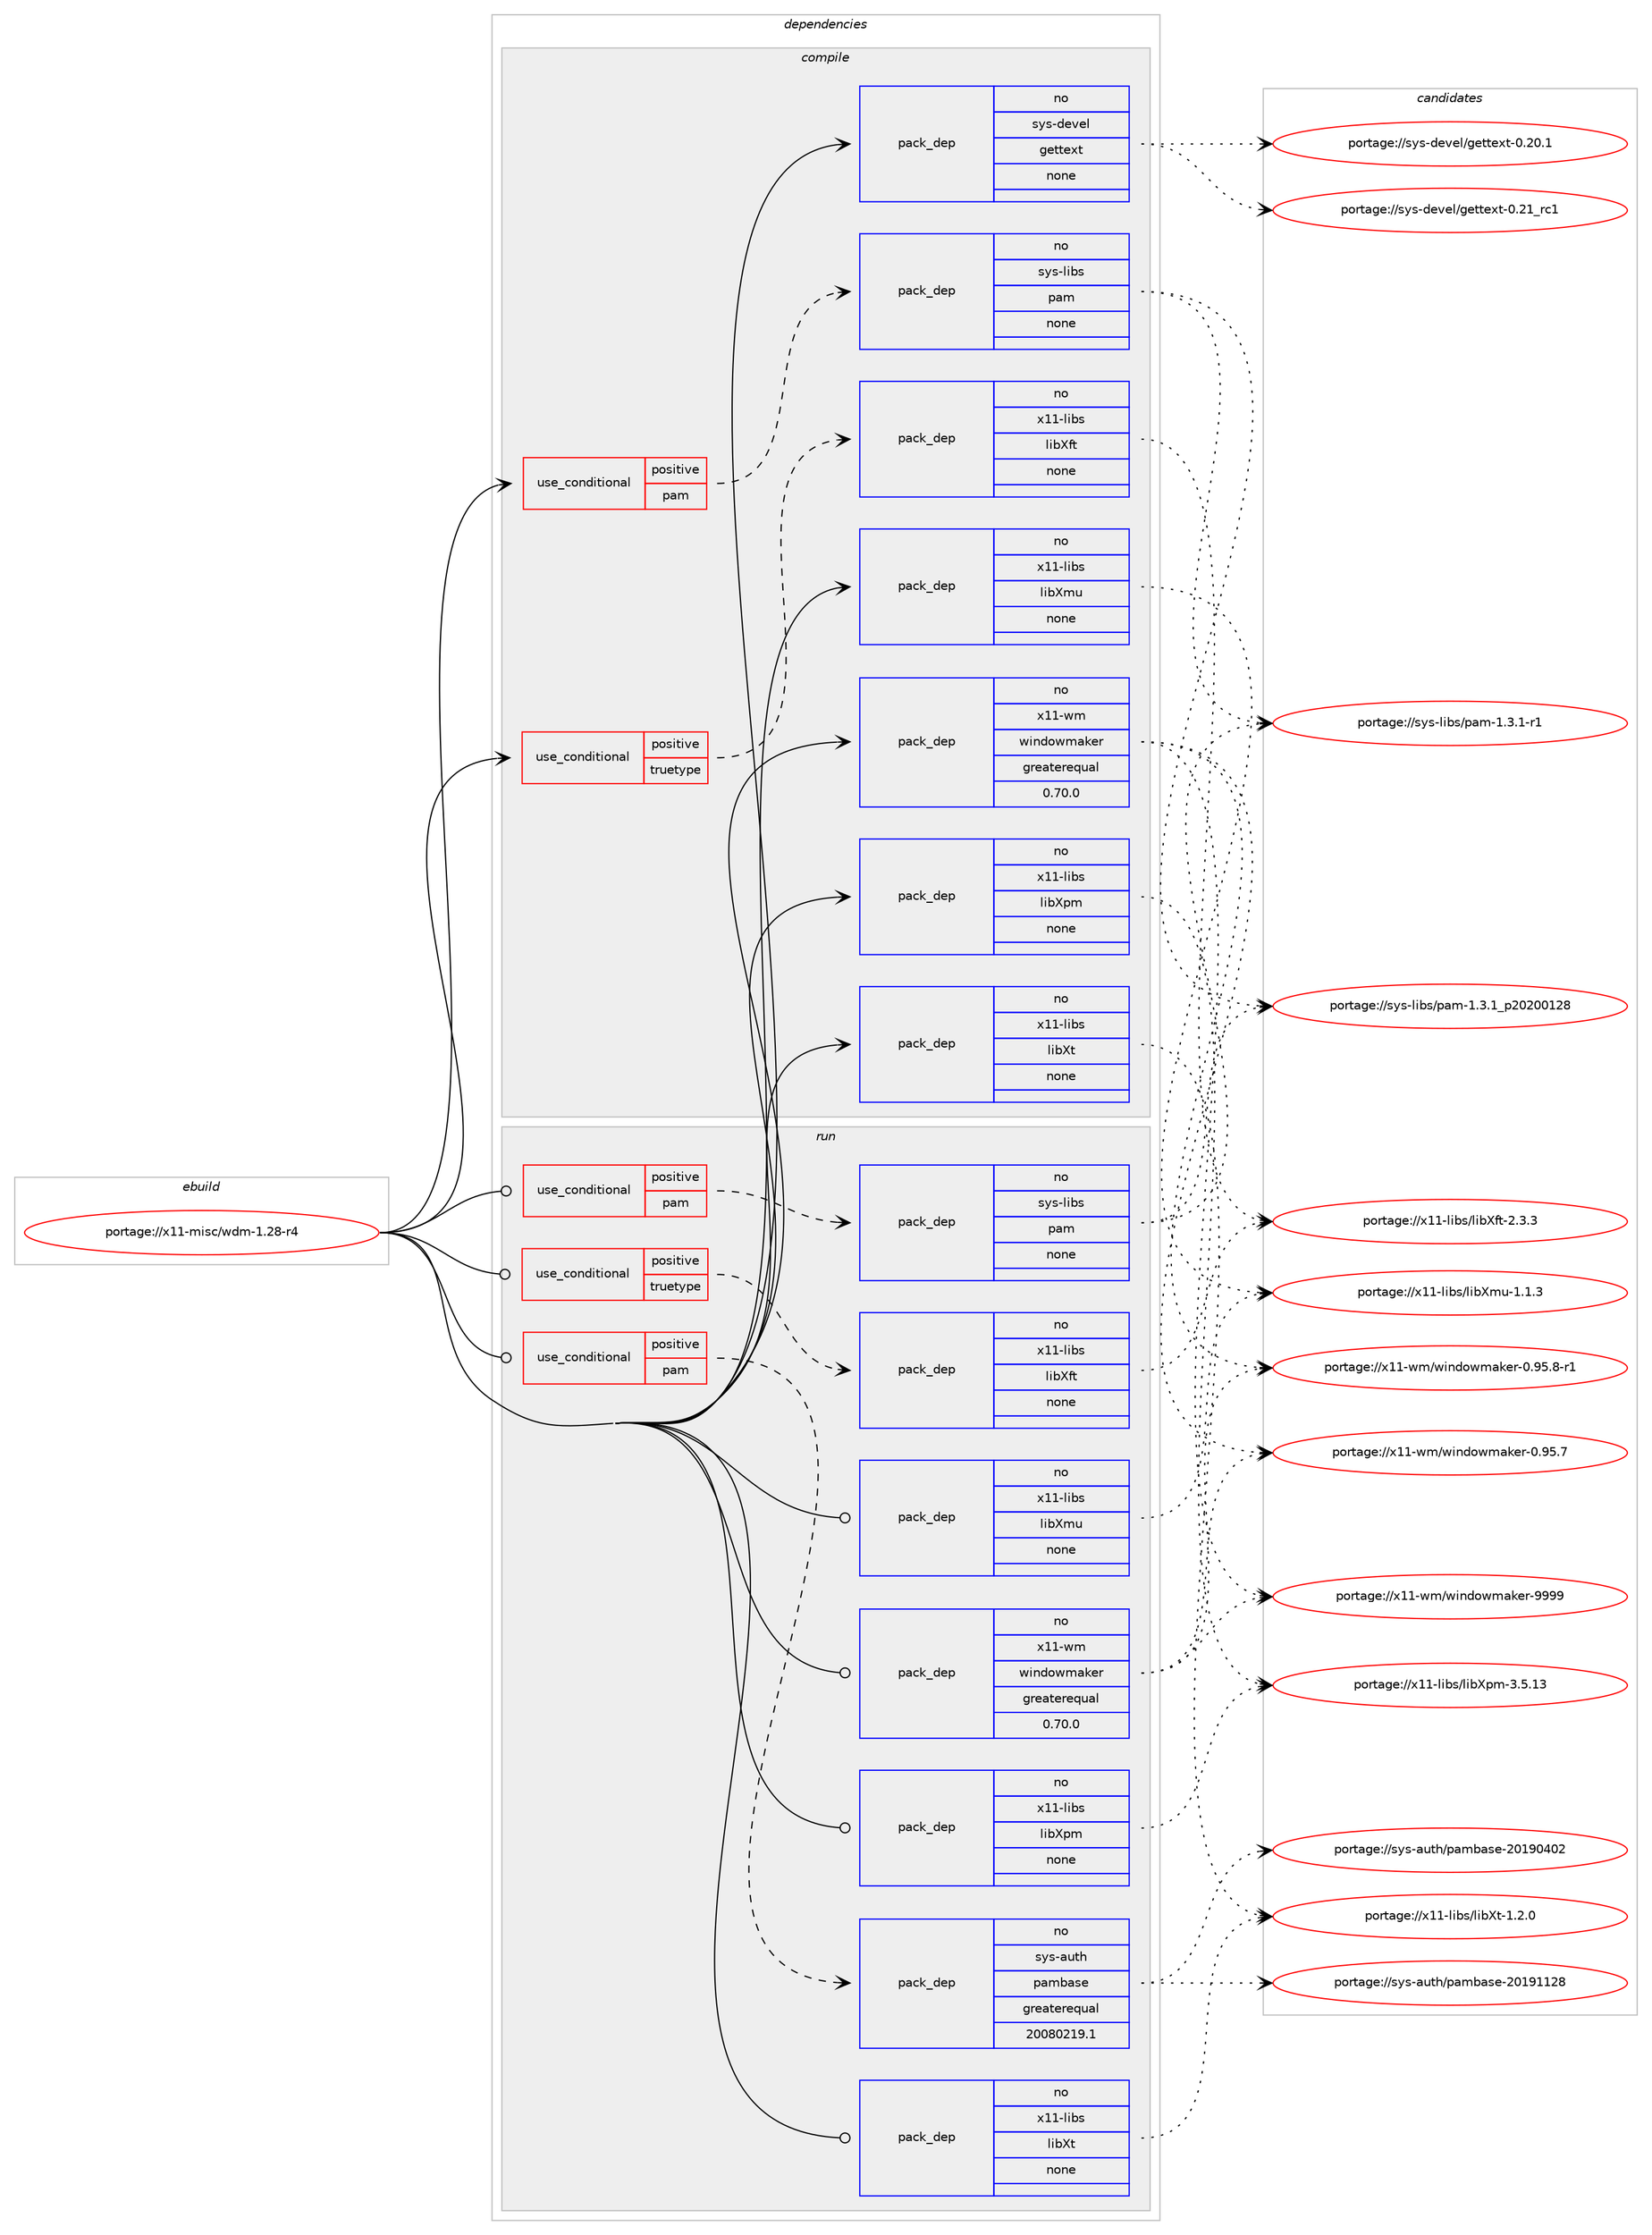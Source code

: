 digraph prolog {

# *************
# Graph options
# *************

newrank=true;
concentrate=true;
compound=true;
graph [rankdir=LR,fontname=Helvetica,fontsize=10,ranksep=1.5];#, ranksep=2.5, nodesep=0.2];
edge  [arrowhead=vee];
node  [fontname=Helvetica,fontsize=10];

# **********
# The ebuild
# **********

subgraph cluster_leftcol {
color=gray;
rank=same;
label=<<i>ebuild</i>>;
id [label="portage://x11-misc/wdm-1.28-r4", color=red, width=4, href="../x11-misc/wdm-1.28-r4.svg"];
}

# ****************
# The dependencies
# ****************

subgraph cluster_midcol {
color=gray;
label=<<i>dependencies</i>>;
subgraph cluster_compile {
fillcolor="#eeeeee";
style=filled;
label=<<i>compile</i>>;
subgraph cond1648 {
dependency11552 [label=<<TABLE BORDER="0" CELLBORDER="1" CELLSPACING="0" CELLPADDING="4"><TR><TD ROWSPAN="3" CELLPADDING="10">use_conditional</TD></TR><TR><TD>positive</TD></TR><TR><TD>pam</TD></TR></TABLE>>, shape=none, color=red];
subgraph pack9705 {
dependency11553 [label=<<TABLE BORDER="0" CELLBORDER="1" CELLSPACING="0" CELLPADDING="4" WIDTH="220"><TR><TD ROWSPAN="6" CELLPADDING="30">pack_dep</TD></TR><TR><TD WIDTH="110">no</TD></TR><TR><TD>sys-libs</TD></TR><TR><TD>pam</TD></TR><TR><TD>none</TD></TR><TR><TD></TD></TR></TABLE>>, shape=none, color=blue];
}
dependency11552:e -> dependency11553:w [weight=20,style="dashed",arrowhead="vee"];
}
id:e -> dependency11552:w [weight=20,style="solid",arrowhead="vee"];
subgraph cond1649 {
dependency11554 [label=<<TABLE BORDER="0" CELLBORDER="1" CELLSPACING="0" CELLPADDING="4"><TR><TD ROWSPAN="3" CELLPADDING="10">use_conditional</TD></TR><TR><TD>positive</TD></TR><TR><TD>truetype</TD></TR></TABLE>>, shape=none, color=red];
subgraph pack9706 {
dependency11555 [label=<<TABLE BORDER="0" CELLBORDER="1" CELLSPACING="0" CELLPADDING="4" WIDTH="220"><TR><TD ROWSPAN="6" CELLPADDING="30">pack_dep</TD></TR><TR><TD WIDTH="110">no</TD></TR><TR><TD>x11-libs</TD></TR><TR><TD>libXft</TD></TR><TR><TD>none</TD></TR><TR><TD></TD></TR></TABLE>>, shape=none, color=blue];
}
dependency11554:e -> dependency11555:w [weight=20,style="dashed",arrowhead="vee"];
}
id:e -> dependency11554:w [weight=20,style="solid",arrowhead="vee"];
subgraph pack9707 {
dependency11556 [label=<<TABLE BORDER="0" CELLBORDER="1" CELLSPACING="0" CELLPADDING="4" WIDTH="220"><TR><TD ROWSPAN="6" CELLPADDING="30">pack_dep</TD></TR><TR><TD WIDTH="110">no</TD></TR><TR><TD>sys-devel</TD></TR><TR><TD>gettext</TD></TR><TR><TD>none</TD></TR><TR><TD></TD></TR></TABLE>>, shape=none, color=blue];
}
id:e -> dependency11556:w [weight=20,style="solid",arrowhead="vee"];
subgraph pack9708 {
dependency11557 [label=<<TABLE BORDER="0" CELLBORDER="1" CELLSPACING="0" CELLPADDING="4" WIDTH="220"><TR><TD ROWSPAN="6" CELLPADDING="30">pack_dep</TD></TR><TR><TD WIDTH="110">no</TD></TR><TR><TD>x11-libs</TD></TR><TR><TD>libXmu</TD></TR><TR><TD>none</TD></TR><TR><TD></TD></TR></TABLE>>, shape=none, color=blue];
}
id:e -> dependency11557:w [weight=20,style="solid",arrowhead="vee"];
subgraph pack9709 {
dependency11558 [label=<<TABLE BORDER="0" CELLBORDER="1" CELLSPACING="0" CELLPADDING="4" WIDTH="220"><TR><TD ROWSPAN="6" CELLPADDING="30">pack_dep</TD></TR><TR><TD WIDTH="110">no</TD></TR><TR><TD>x11-libs</TD></TR><TR><TD>libXpm</TD></TR><TR><TD>none</TD></TR><TR><TD></TD></TR></TABLE>>, shape=none, color=blue];
}
id:e -> dependency11558:w [weight=20,style="solid",arrowhead="vee"];
subgraph pack9710 {
dependency11559 [label=<<TABLE BORDER="0" CELLBORDER="1" CELLSPACING="0" CELLPADDING="4" WIDTH="220"><TR><TD ROWSPAN="6" CELLPADDING="30">pack_dep</TD></TR><TR><TD WIDTH="110">no</TD></TR><TR><TD>x11-libs</TD></TR><TR><TD>libXt</TD></TR><TR><TD>none</TD></TR><TR><TD></TD></TR></TABLE>>, shape=none, color=blue];
}
id:e -> dependency11559:w [weight=20,style="solid",arrowhead="vee"];
subgraph pack9711 {
dependency11560 [label=<<TABLE BORDER="0" CELLBORDER="1" CELLSPACING="0" CELLPADDING="4" WIDTH="220"><TR><TD ROWSPAN="6" CELLPADDING="30">pack_dep</TD></TR><TR><TD WIDTH="110">no</TD></TR><TR><TD>x11-wm</TD></TR><TR><TD>windowmaker</TD></TR><TR><TD>greaterequal</TD></TR><TR><TD>0.70.0</TD></TR></TABLE>>, shape=none, color=blue];
}
id:e -> dependency11560:w [weight=20,style="solid",arrowhead="vee"];
}
subgraph cluster_compileandrun {
fillcolor="#eeeeee";
style=filled;
label=<<i>compile and run</i>>;
}
subgraph cluster_run {
fillcolor="#eeeeee";
style=filled;
label=<<i>run</i>>;
subgraph cond1650 {
dependency11561 [label=<<TABLE BORDER="0" CELLBORDER="1" CELLSPACING="0" CELLPADDING="4"><TR><TD ROWSPAN="3" CELLPADDING="10">use_conditional</TD></TR><TR><TD>positive</TD></TR><TR><TD>pam</TD></TR></TABLE>>, shape=none, color=red];
subgraph pack9712 {
dependency11562 [label=<<TABLE BORDER="0" CELLBORDER="1" CELLSPACING="0" CELLPADDING="4" WIDTH="220"><TR><TD ROWSPAN="6" CELLPADDING="30">pack_dep</TD></TR><TR><TD WIDTH="110">no</TD></TR><TR><TD>sys-auth</TD></TR><TR><TD>pambase</TD></TR><TR><TD>greaterequal</TD></TR><TR><TD>20080219.1</TD></TR></TABLE>>, shape=none, color=blue];
}
dependency11561:e -> dependency11562:w [weight=20,style="dashed",arrowhead="vee"];
}
id:e -> dependency11561:w [weight=20,style="solid",arrowhead="odot"];
subgraph cond1651 {
dependency11563 [label=<<TABLE BORDER="0" CELLBORDER="1" CELLSPACING="0" CELLPADDING="4"><TR><TD ROWSPAN="3" CELLPADDING="10">use_conditional</TD></TR><TR><TD>positive</TD></TR><TR><TD>pam</TD></TR></TABLE>>, shape=none, color=red];
subgraph pack9713 {
dependency11564 [label=<<TABLE BORDER="0" CELLBORDER="1" CELLSPACING="0" CELLPADDING="4" WIDTH="220"><TR><TD ROWSPAN="6" CELLPADDING="30">pack_dep</TD></TR><TR><TD WIDTH="110">no</TD></TR><TR><TD>sys-libs</TD></TR><TR><TD>pam</TD></TR><TR><TD>none</TD></TR><TR><TD></TD></TR></TABLE>>, shape=none, color=blue];
}
dependency11563:e -> dependency11564:w [weight=20,style="dashed",arrowhead="vee"];
}
id:e -> dependency11563:w [weight=20,style="solid",arrowhead="odot"];
subgraph cond1652 {
dependency11565 [label=<<TABLE BORDER="0" CELLBORDER="1" CELLSPACING="0" CELLPADDING="4"><TR><TD ROWSPAN="3" CELLPADDING="10">use_conditional</TD></TR><TR><TD>positive</TD></TR><TR><TD>truetype</TD></TR></TABLE>>, shape=none, color=red];
subgraph pack9714 {
dependency11566 [label=<<TABLE BORDER="0" CELLBORDER="1" CELLSPACING="0" CELLPADDING="4" WIDTH="220"><TR><TD ROWSPAN="6" CELLPADDING="30">pack_dep</TD></TR><TR><TD WIDTH="110">no</TD></TR><TR><TD>x11-libs</TD></TR><TR><TD>libXft</TD></TR><TR><TD>none</TD></TR><TR><TD></TD></TR></TABLE>>, shape=none, color=blue];
}
dependency11565:e -> dependency11566:w [weight=20,style="dashed",arrowhead="vee"];
}
id:e -> dependency11565:w [weight=20,style="solid",arrowhead="odot"];
subgraph pack9715 {
dependency11567 [label=<<TABLE BORDER="0" CELLBORDER="1" CELLSPACING="0" CELLPADDING="4" WIDTH="220"><TR><TD ROWSPAN="6" CELLPADDING="30">pack_dep</TD></TR><TR><TD WIDTH="110">no</TD></TR><TR><TD>x11-libs</TD></TR><TR><TD>libXmu</TD></TR><TR><TD>none</TD></TR><TR><TD></TD></TR></TABLE>>, shape=none, color=blue];
}
id:e -> dependency11567:w [weight=20,style="solid",arrowhead="odot"];
subgraph pack9716 {
dependency11568 [label=<<TABLE BORDER="0" CELLBORDER="1" CELLSPACING="0" CELLPADDING="4" WIDTH="220"><TR><TD ROWSPAN="6" CELLPADDING="30">pack_dep</TD></TR><TR><TD WIDTH="110">no</TD></TR><TR><TD>x11-libs</TD></TR><TR><TD>libXpm</TD></TR><TR><TD>none</TD></TR><TR><TD></TD></TR></TABLE>>, shape=none, color=blue];
}
id:e -> dependency11568:w [weight=20,style="solid",arrowhead="odot"];
subgraph pack9717 {
dependency11569 [label=<<TABLE BORDER="0" CELLBORDER="1" CELLSPACING="0" CELLPADDING="4" WIDTH="220"><TR><TD ROWSPAN="6" CELLPADDING="30">pack_dep</TD></TR><TR><TD WIDTH="110">no</TD></TR><TR><TD>x11-libs</TD></TR><TR><TD>libXt</TD></TR><TR><TD>none</TD></TR><TR><TD></TD></TR></TABLE>>, shape=none, color=blue];
}
id:e -> dependency11569:w [weight=20,style="solid",arrowhead="odot"];
subgraph pack9718 {
dependency11570 [label=<<TABLE BORDER="0" CELLBORDER="1" CELLSPACING="0" CELLPADDING="4" WIDTH="220"><TR><TD ROWSPAN="6" CELLPADDING="30">pack_dep</TD></TR><TR><TD WIDTH="110">no</TD></TR><TR><TD>x11-wm</TD></TR><TR><TD>windowmaker</TD></TR><TR><TD>greaterequal</TD></TR><TR><TD>0.70.0</TD></TR></TABLE>>, shape=none, color=blue];
}
id:e -> dependency11570:w [weight=20,style="solid",arrowhead="odot"];
}
}

# **************
# The candidates
# **************

subgraph cluster_choices {
rank=same;
color=gray;
label=<<i>candidates</i>>;

subgraph choice9705 {
color=black;
nodesep=1;
choice11512111545108105981154711297109454946514649951125048504848495056 [label="portage://sys-libs/pam-1.3.1_p20200128", color=red, width=4,href="../sys-libs/pam-1.3.1_p20200128.svg"];
choice115121115451081059811547112971094549465146494511449 [label="portage://sys-libs/pam-1.3.1-r1", color=red, width=4,href="../sys-libs/pam-1.3.1-r1.svg"];
dependency11553:e -> choice11512111545108105981154711297109454946514649951125048504848495056:w [style=dotted,weight="100"];
dependency11553:e -> choice115121115451081059811547112971094549465146494511449:w [style=dotted,weight="100"];
}
subgraph choice9706 {
color=black;
nodesep=1;
choice12049494510810598115471081059888102116455046514651 [label="portage://x11-libs/libXft-2.3.3", color=red, width=4,href="../x11-libs/libXft-2.3.3.svg"];
dependency11555:e -> choice12049494510810598115471081059888102116455046514651:w [style=dotted,weight="100"];
}
subgraph choice9707 {
color=black;
nodesep=1;
choice11512111545100101118101108471031011161161011201164548465049951149949 [label="portage://sys-devel/gettext-0.21_rc1", color=red, width=4,href="../sys-devel/gettext-0.21_rc1.svg"];
choice115121115451001011181011084710310111611610112011645484650484649 [label="portage://sys-devel/gettext-0.20.1", color=red, width=4,href="../sys-devel/gettext-0.20.1.svg"];
dependency11556:e -> choice11512111545100101118101108471031011161161011201164548465049951149949:w [style=dotted,weight="100"];
dependency11556:e -> choice115121115451001011181011084710310111611610112011645484650484649:w [style=dotted,weight="100"];
}
subgraph choice9708 {
color=black;
nodesep=1;
choice12049494510810598115471081059888109117454946494651 [label="portage://x11-libs/libXmu-1.1.3", color=red, width=4,href="../x11-libs/libXmu-1.1.3.svg"];
dependency11557:e -> choice12049494510810598115471081059888109117454946494651:w [style=dotted,weight="100"];
}
subgraph choice9709 {
color=black;
nodesep=1;
choice1204949451081059811547108105988811210945514653464951 [label="portage://x11-libs/libXpm-3.5.13", color=red, width=4,href="../x11-libs/libXpm-3.5.13.svg"];
dependency11558:e -> choice1204949451081059811547108105988811210945514653464951:w [style=dotted,weight="100"];
}
subgraph choice9710 {
color=black;
nodesep=1;
choice12049494510810598115471081059888116454946504648 [label="portage://x11-libs/libXt-1.2.0", color=red, width=4,href="../x11-libs/libXt-1.2.0.svg"];
dependency11559:e -> choice12049494510810598115471081059888116454946504648:w [style=dotted,weight="100"];
}
subgraph choice9711 {
color=black;
nodesep=1;
choice12049494511910947119105110100111119109971071011144557575757 [label="portage://x11-wm/windowmaker-9999", color=red, width=4,href="../x11-wm/windowmaker-9999.svg"];
choice1204949451191094711910511010011111910997107101114454846575346564511449 [label="portage://x11-wm/windowmaker-0.95.8-r1", color=red, width=4,href="../x11-wm/windowmaker-0.95.8-r1.svg"];
choice120494945119109471191051101001111191099710710111445484657534655 [label="portage://x11-wm/windowmaker-0.95.7", color=red, width=4,href="../x11-wm/windowmaker-0.95.7.svg"];
dependency11560:e -> choice12049494511910947119105110100111119109971071011144557575757:w [style=dotted,weight="100"];
dependency11560:e -> choice1204949451191094711910511010011111910997107101114454846575346564511449:w [style=dotted,weight="100"];
dependency11560:e -> choice120494945119109471191051101001111191099710710111445484657534655:w [style=dotted,weight="100"];
}
subgraph choice9712 {
color=black;
nodesep=1;
choice115121115459711711610447112971099897115101455048495749495056 [label="portage://sys-auth/pambase-20191128", color=red, width=4,href="../sys-auth/pambase-20191128.svg"];
choice115121115459711711610447112971099897115101455048495748524850 [label="portage://sys-auth/pambase-20190402", color=red, width=4,href="../sys-auth/pambase-20190402.svg"];
dependency11562:e -> choice115121115459711711610447112971099897115101455048495749495056:w [style=dotted,weight="100"];
dependency11562:e -> choice115121115459711711610447112971099897115101455048495748524850:w [style=dotted,weight="100"];
}
subgraph choice9713 {
color=black;
nodesep=1;
choice11512111545108105981154711297109454946514649951125048504848495056 [label="portage://sys-libs/pam-1.3.1_p20200128", color=red, width=4,href="../sys-libs/pam-1.3.1_p20200128.svg"];
choice115121115451081059811547112971094549465146494511449 [label="portage://sys-libs/pam-1.3.1-r1", color=red, width=4,href="../sys-libs/pam-1.3.1-r1.svg"];
dependency11564:e -> choice11512111545108105981154711297109454946514649951125048504848495056:w [style=dotted,weight="100"];
dependency11564:e -> choice115121115451081059811547112971094549465146494511449:w [style=dotted,weight="100"];
}
subgraph choice9714 {
color=black;
nodesep=1;
choice12049494510810598115471081059888102116455046514651 [label="portage://x11-libs/libXft-2.3.3", color=red, width=4,href="../x11-libs/libXft-2.3.3.svg"];
dependency11566:e -> choice12049494510810598115471081059888102116455046514651:w [style=dotted,weight="100"];
}
subgraph choice9715 {
color=black;
nodesep=1;
choice12049494510810598115471081059888109117454946494651 [label="portage://x11-libs/libXmu-1.1.3", color=red, width=4,href="../x11-libs/libXmu-1.1.3.svg"];
dependency11567:e -> choice12049494510810598115471081059888109117454946494651:w [style=dotted,weight="100"];
}
subgraph choice9716 {
color=black;
nodesep=1;
choice1204949451081059811547108105988811210945514653464951 [label="portage://x11-libs/libXpm-3.5.13", color=red, width=4,href="../x11-libs/libXpm-3.5.13.svg"];
dependency11568:e -> choice1204949451081059811547108105988811210945514653464951:w [style=dotted,weight="100"];
}
subgraph choice9717 {
color=black;
nodesep=1;
choice12049494510810598115471081059888116454946504648 [label="portage://x11-libs/libXt-1.2.0", color=red, width=4,href="../x11-libs/libXt-1.2.0.svg"];
dependency11569:e -> choice12049494510810598115471081059888116454946504648:w [style=dotted,weight="100"];
}
subgraph choice9718 {
color=black;
nodesep=1;
choice12049494511910947119105110100111119109971071011144557575757 [label="portage://x11-wm/windowmaker-9999", color=red, width=4,href="../x11-wm/windowmaker-9999.svg"];
choice1204949451191094711910511010011111910997107101114454846575346564511449 [label="portage://x11-wm/windowmaker-0.95.8-r1", color=red, width=4,href="../x11-wm/windowmaker-0.95.8-r1.svg"];
choice120494945119109471191051101001111191099710710111445484657534655 [label="portage://x11-wm/windowmaker-0.95.7", color=red, width=4,href="../x11-wm/windowmaker-0.95.7.svg"];
dependency11570:e -> choice12049494511910947119105110100111119109971071011144557575757:w [style=dotted,weight="100"];
dependency11570:e -> choice1204949451191094711910511010011111910997107101114454846575346564511449:w [style=dotted,weight="100"];
dependency11570:e -> choice120494945119109471191051101001111191099710710111445484657534655:w [style=dotted,weight="100"];
}
}

}
